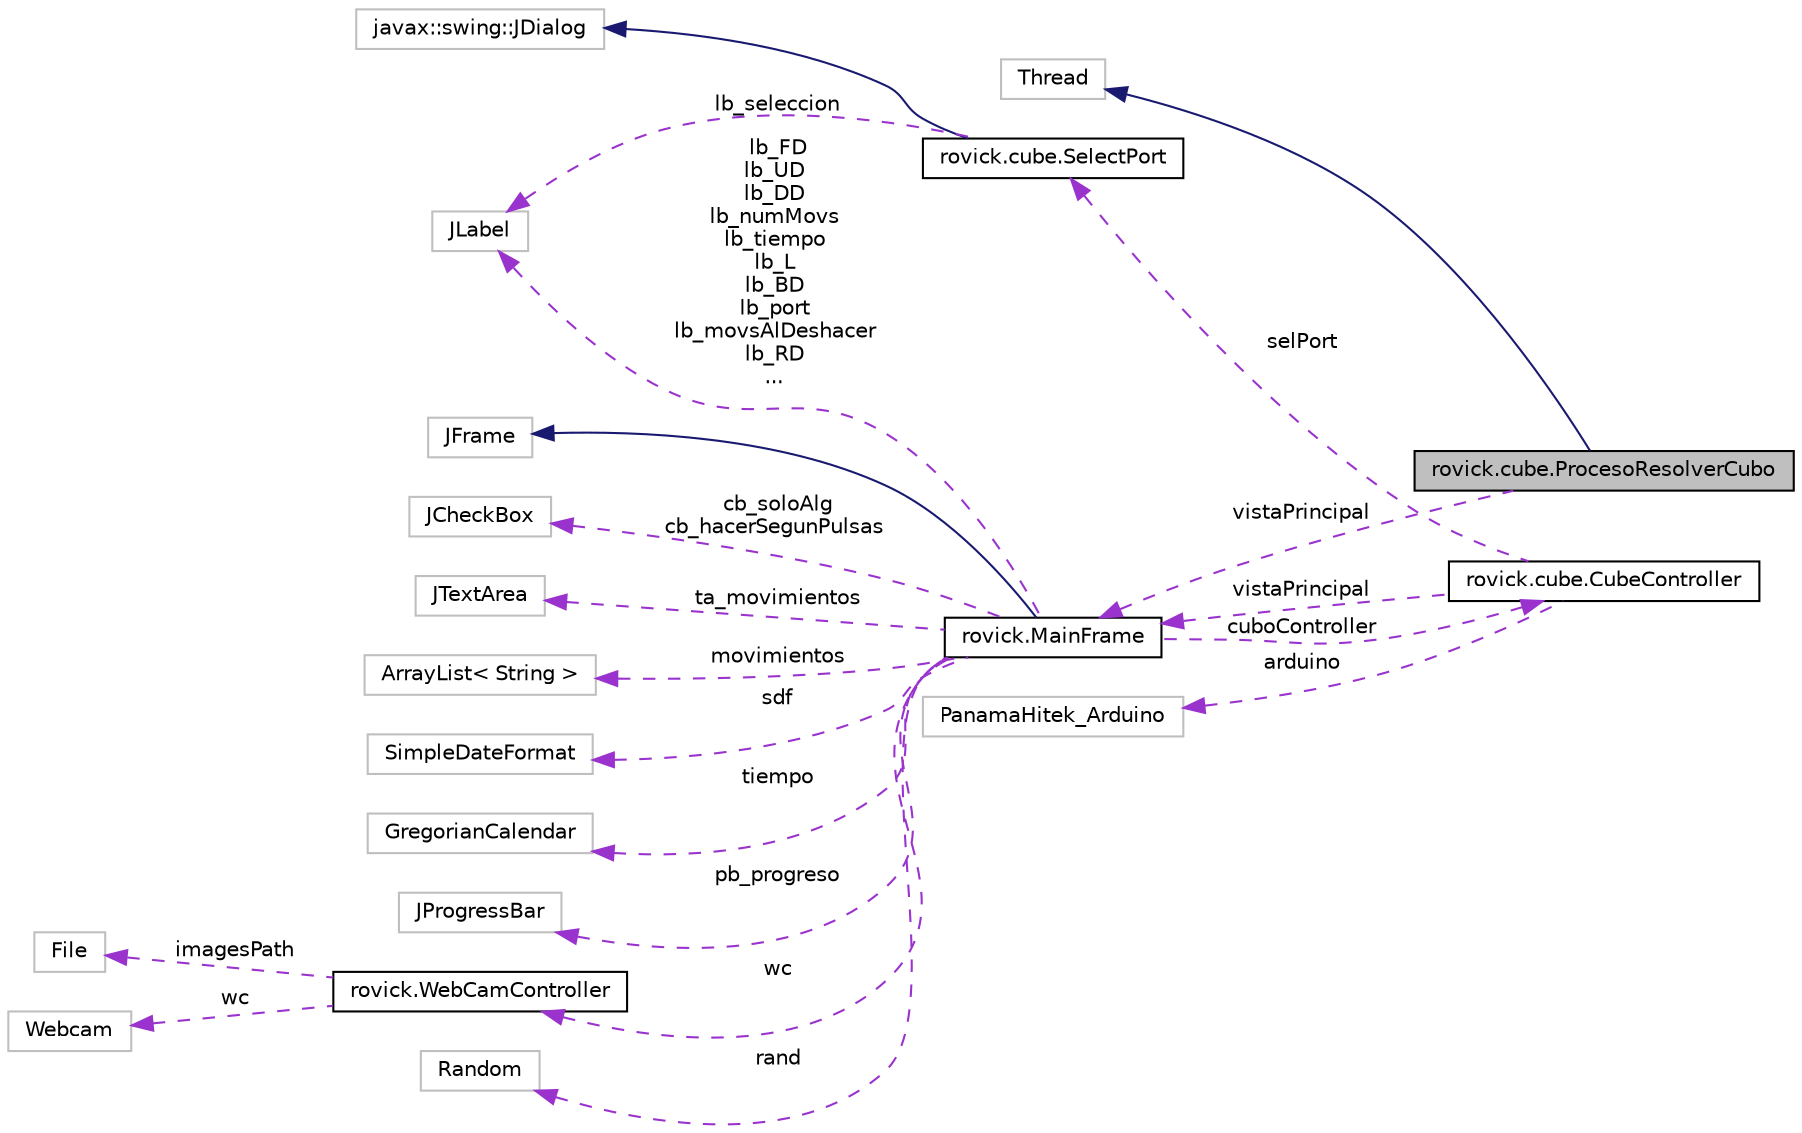 digraph "rovick.cube.ProcesoResolverCubo"
{
  edge [fontname="Helvetica",fontsize="10",labelfontname="Helvetica",labelfontsize="10"];
  node [fontname="Helvetica",fontsize="10",shape=record];
  rankdir="LR";
  Node2 [label="rovick.cube.ProcesoResolverCubo",height=0.2,width=0.4,color="black", fillcolor="grey75", style="filled", fontcolor="black"];
  Node3 -> Node2 [dir="back",color="midnightblue",fontsize="10",style="solid",fontname="Helvetica"];
  Node3 [label="Thread",height=0.2,width=0.4,color="grey75", fillcolor="white", style="filled"];
  Node4 -> Node2 [dir="back",color="darkorchid3",fontsize="10",style="dashed",label=" vistaPrincipal" ,fontname="Helvetica"];
  Node4 [label="rovick.MainFrame",height=0.2,width=0.4,color="black", fillcolor="white", style="filled",URL="$classrovick_1_1_main_frame.html",tooltip="Vista pincipal del resolvedor de cubos de rubick. "];
  Node5 -> Node4 [dir="back",color="midnightblue",fontsize="10",style="solid",fontname="Helvetica"];
  Node5 [label="JFrame",height=0.2,width=0.4,color="grey75", fillcolor="white", style="filled"];
  Node6 -> Node4 [dir="back",color="darkorchid3",fontsize="10",style="dashed",label=" cb_soloAlg\ncb_hacerSegunPulsas" ,fontname="Helvetica"];
  Node6 [label="JCheckBox",height=0.2,width=0.4,color="grey75", fillcolor="white", style="filled"];
  Node7 -> Node4 [dir="back",color="darkorchid3",fontsize="10",style="dashed",label=" ta_movimientos" ,fontname="Helvetica"];
  Node7 [label="JTextArea",height=0.2,width=0.4,color="grey75", fillcolor="white", style="filled"];
  Node8 -> Node4 [dir="back",color="darkorchid3",fontsize="10",style="dashed",label=" cuboController" ,fontname="Helvetica"];
  Node8 [label="rovick.cube.CubeController",height=0.2,width=0.4,color="black", fillcolor="white", style="filled",URL="$classrovick_1_1cube_1_1_cube_controller.html",tooltip="Clase que se encarga de los movimientos del cubo de rubick. "];
  Node9 -> Node8 [dir="back",color="darkorchid3",fontsize="10",style="dashed",label=" selPort" ,fontname="Helvetica"];
  Node9 [label="rovick.cube.SelectPort",height=0.2,width=0.4,color="black", fillcolor="white", style="filled",URL="$classrovick_1_1cube_1_1_select_port.html",tooltip="Pequeña vista para seleccionar el puerto en el que está el arduino conectado. "];
  Node10 -> Node9 [dir="back",color="midnightblue",fontsize="10",style="solid",fontname="Helvetica"];
  Node10 [label="javax::swing::JDialog",height=0.2,width=0.4,color="grey75", fillcolor="white", style="filled"];
  Node11 -> Node9 [dir="back",color="darkorchid3",fontsize="10",style="dashed",label=" lb_seleccion" ,fontname="Helvetica"];
  Node11 [label="JLabel",height=0.2,width=0.4,color="grey75", fillcolor="white", style="filled"];
  Node4 -> Node8 [dir="back",color="darkorchid3",fontsize="10",style="dashed",label=" vistaPrincipal" ,fontname="Helvetica"];
  Node12 -> Node8 [dir="back",color="darkorchid3",fontsize="10",style="dashed",label=" arduino" ,fontname="Helvetica"];
  Node12 [label="PanamaHitek_Arduino",height=0.2,width=0.4,color="grey75", fillcolor="white", style="filled"];
  Node13 -> Node4 [dir="back",color="darkorchid3",fontsize="10",style="dashed",label=" movimientos" ,fontname="Helvetica"];
  Node13 [label="ArrayList\< String \>",height=0.2,width=0.4,color="grey75", fillcolor="white", style="filled"];
  Node14 -> Node4 [dir="back",color="darkorchid3",fontsize="10",style="dashed",label=" sdf" ,fontname="Helvetica"];
  Node14 [label="SimpleDateFormat",height=0.2,width=0.4,color="grey75", fillcolor="white", style="filled"];
  Node15 -> Node4 [dir="back",color="darkorchid3",fontsize="10",style="dashed",label=" tiempo" ,fontname="Helvetica"];
  Node15 [label="GregorianCalendar",height=0.2,width=0.4,color="grey75", fillcolor="white", style="filled"];
  Node11 -> Node4 [dir="back",color="darkorchid3",fontsize="10",style="dashed",label=" lb_FD\nlb_UD\nlb_DD\nlb_numMovs\nlb_tiempo\nlb_L\nlb_BD\nlb_port\nlb_movsAlDeshacer\nlb_RD\n..." ,fontname="Helvetica"];
  Node16 -> Node4 [dir="back",color="darkorchid3",fontsize="10",style="dashed",label=" pb_progreso" ,fontname="Helvetica"];
  Node16 [label="JProgressBar",height=0.2,width=0.4,color="grey75", fillcolor="white", style="filled"];
  Node17 -> Node4 [dir="back",color="darkorchid3",fontsize="10",style="dashed",label=" wc" ,fontname="Helvetica"];
  Node17 [label="rovick.WebCamController",height=0.2,width=0.4,color="black", fillcolor="white", style="filled",URL="$classrovick_1_1_web_cam_controller.html",tooltip="Clase encargada de el control de la Camara Web. "];
  Node18 -> Node17 [dir="back",color="darkorchid3",fontsize="10",style="dashed",label=" imagesPath" ,fontname="Helvetica"];
  Node18 [label="File",height=0.2,width=0.4,color="grey75", fillcolor="white", style="filled"];
  Node19 -> Node17 [dir="back",color="darkorchid3",fontsize="10",style="dashed",label=" wc" ,fontname="Helvetica"];
  Node19 [label="Webcam",height=0.2,width=0.4,color="grey75", fillcolor="white", style="filled"];
  Node20 -> Node4 [dir="back",color="darkorchid3",fontsize="10",style="dashed",label=" rand" ,fontname="Helvetica"];
  Node20 [label="Random",height=0.2,width=0.4,color="grey75", fillcolor="white", style="filled"];
}
